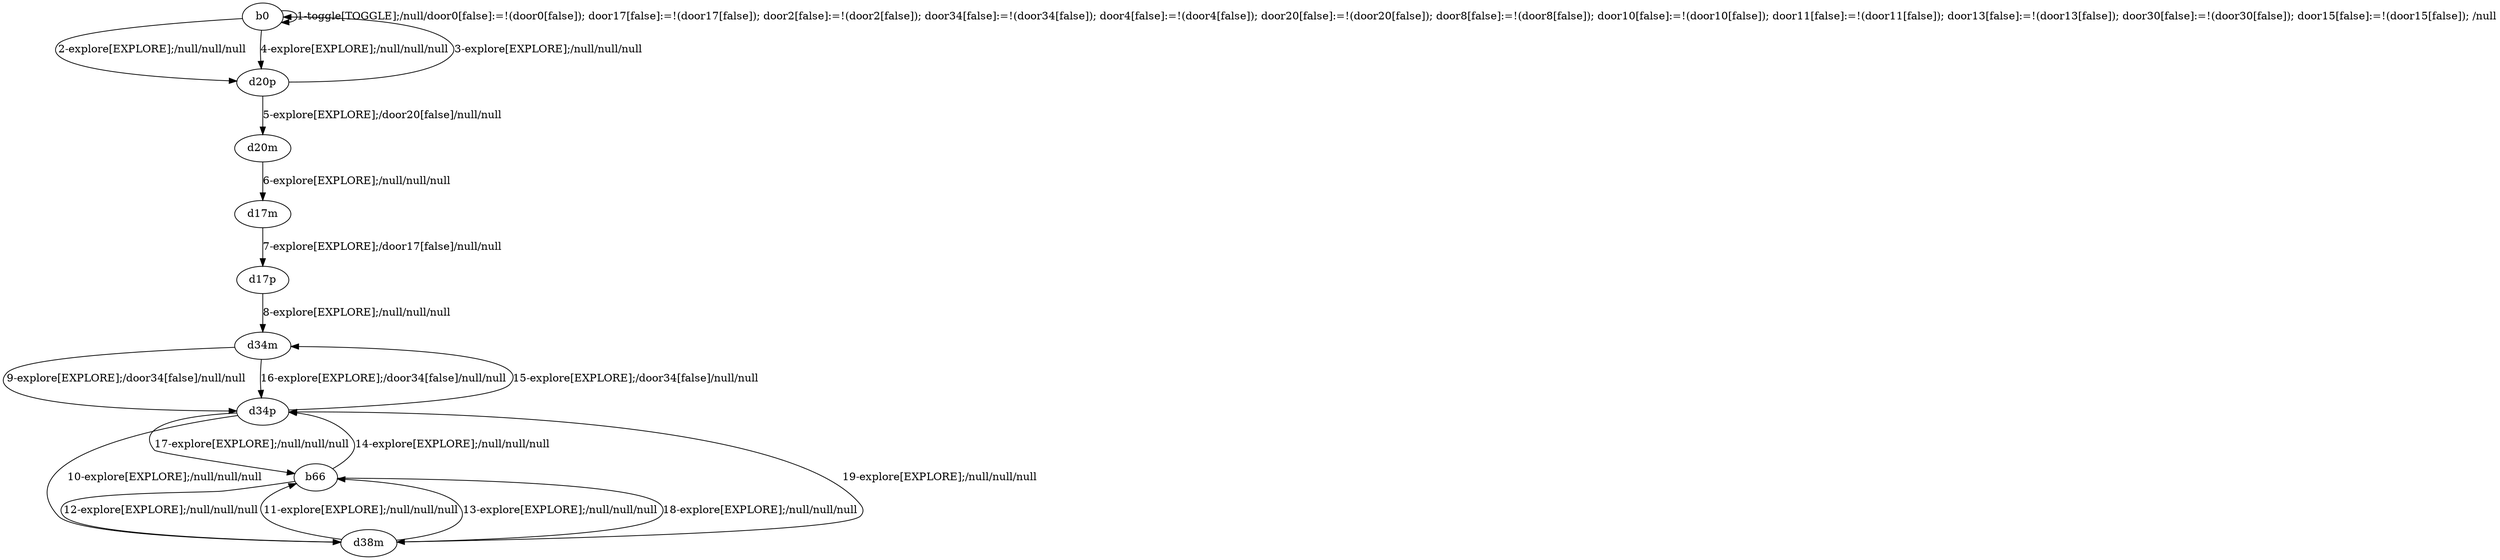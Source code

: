 # Total number of goals covered by this test: 1
# d38m --> d34p

digraph g {
"b0" -> "b0" [label = "1-toggle[TOGGLE];/null/door0[false]:=!(door0[false]); door17[false]:=!(door17[false]); door2[false]:=!(door2[false]); door34[false]:=!(door34[false]); door4[false]:=!(door4[false]); door20[false]:=!(door20[false]); door8[false]:=!(door8[false]); door10[false]:=!(door10[false]); door11[false]:=!(door11[false]); door13[false]:=!(door13[false]); door30[false]:=!(door30[false]); door15[false]:=!(door15[false]); /null"];
"b0" -> "d20p" [label = "2-explore[EXPLORE];/null/null/null"];
"d20p" -> "b0" [label = "3-explore[EXPLORE];/null/null/null"];
"b0" -> "d20p" [label = "4-explore[EXPLORE];/null/null/null"];
"d20p" -> "d20m" [label = "5-explore[EXPLORE];/door20[false]/null/null"];
"d20m" -> "d17m" [label = "6-explore[EXPLORE];/null/null/null"];
"d17m" -> "d17p" [label = "7-explore[EXPLORE];/door17[false]/null/null"];
"d17p" -> "d34m" [label = "8-explore[EXPLORE];/null/null/null"];
"d34m" -> "d34p" [label = "9-explore[EXPLORE];/door34[false]/null/null"];
"d34p" -> "d38m" [label = "10-explore[EXPLORE];/null/null/null"];
"d38m" -> "b66" [label = "11-explore[EXPLORE];/null/null/null"];
"b66" -> "d38m" [label = "12-explore[EXPLORE];/null/null/null"];
"d38m" -> "b66" [label = "13-explore[EXPLORE];/null/null/null"];
"b66" -> "d34p" [label = "14-explore[EXPLORE];/null/null/null"];
"d34p" -> "d34m" [label = "15-explore[EXPLORE];/door34[false]/null/null"];
"d34m" -> "d34p" [label = "16-explore[EXPLORE];/door34[false]/null/null"];
"d34p" -> "b66" [label = "17-explore[EXPLORE];/null/null/null"];
"b66" -> "d38m" [label = "18-explore[EXPLORE];/null/null/null"];
"d38m" -> "d34p" [label = "19-explore[EXPLORE];/null/null/null"];
}